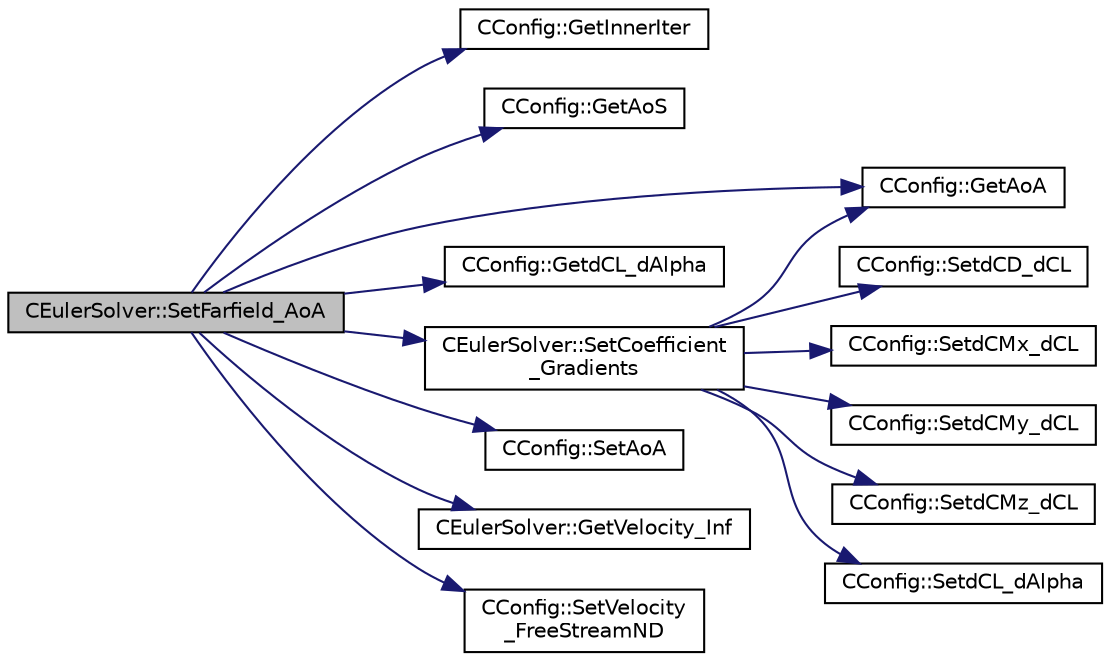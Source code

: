digraph "CEulerSolver::SetFarfield_AoA"
{
  edge [fontname="Helvetica",fontsize="10",labelfontname="Helvetica",labelfontsize="10"];
  node [fontname="Helvetica",fontsize="10",shape=record];
  rankdir="LR";
  Node3023 [label="CEulerSolver::SetFarfield_AoA",height=0.2,width=0.4,color="black", fillcolor="grey75", style="filled", fontcolor="black"];
  Node3023 -> Node3024 [color="midnightblue",fontsize="10",style="solid",fontname="Helvetica"];
  Node3024 [label="CConfig::GetInnerIter",height=0.2,width=0.4,color="black", fillcolor="white", style="filled",URL="$class_c_config.html#afb04e3794a1a3cef3c5897f31f2efd2d",tooltip="Get the current FSI iteration number. "];
  Node3023 -> Node3025 [color="midnightblue",fontsize="10",style="solid",fontname="Helvetica"];
  Node3025 [label="CConfig::GetAoS",height=0.2,width=0.4,color="black", fillcolor="white", style="filled",URL="$class_c_config.html#a4305a79a4c74f13160c0dd8daae181ef",tooltip="Get the angle of sideslip of the body. It relates to the rotation of the aircraft centerline from the..."];
  Node3023 -> Node3026 [color="midnightblue",fontsize="10",style="solid",fontname="Helvetica"];
  Node3026 [label="CConfig::GetAoA",height=0.2,width=0.4,color="black", fillcolor="white", style="filled",URL="$class_c_config.html#a6020a5df7025ffb286f9b9f55f3f2773",tooltip="Get the angle of attack of the body. This is the angle between a reference line on a lifting body (of..."];
  Node3023 -> Node3027 [color="midnightblue",fontsize="10",style="solid",fontname="Helvetica"];
  Node3027 [label="CConfig::GetdCL_dAlpha",height=0.2,width=0.4,color="black", fillcolor="white", style="filled",URL="$class_c_config.html#a717191d708bc4d8d183326abe308770f",tooltip="Get the value for the lift curve slope for fixed CL mode. "];
  Node3023 -> Node3028 [color="midnightblue",fontsize="10",style="solid",fontname="Helvetica"];
  Node3028 [label="CEulerSolver::SetCoefficient\l_Gradients",height=0.2,width=0.4,color="black", fillcolor="white", style="filled",URL="$class_c_euler_solver.html#af82d8f5bce7b113ade28ecbfc9cc01d8",tooltip="Set gradients of coefficients for fixed CL mode. "];
  Node3028 -> Node3026 [color="midnightblue",fontsize="10",style="solid",fontname="Helvetica"];
  Node3028 -> Node3029 [color="midnightblue",fontsize="10",style="solid",fontname="Helvetica"];
  Node3029 [label="CConfig::SetdCD_dCL",height=0.2,width=0.4,color="black", fillcolor="white", style="filled",URL="$class_c_config.html#ae2a0ddd50ec6acbd74f76c7f9f167c66",tooltip="Value of the weight of the CD, CL, CM optimization. "];
  Node3028 -> Node3030 [color="midnightblue",fontsize="10",style="solid",fontname="Helvetica"];
  Node3030 [label="CConfig::SetdCMx_dCL",height=0.2,width=0.4,color="black", fillcolor="white", style="filled",URL="$class_c_config.html#afd39f185663752b3a48f73ff05ce89e2",tooltip="Value of the weight of the CD, CL, CM optimization. "];
  Node3028 -> Node3031 [color="midnightblue",fontsize="10",style="solid",fontname="Helvetica"];
  Node3031 [label="CConfig::SetdCMy_dCL",height=0.2,width=0.4,color="black", fillcolor="white", style="filled",URL="$class_c_config.html#ad7f68b41f4633cff714b1b983d90d8ea",tooltip="Value of the weight of the CD, CL, CM optimization. "];
  Node3028 -> Node3032 [color="midnightblue",fontsize="10",style="solid",fontname="Helvetica"];
  Node3032 [label="CConfig::SetdCMz_dCL",height=0.2,width=0.4,color="black", fillcolor="white", style="filled",URL="$class_c_config.html#a8dd670373454018b59e99a11804d4477",tooltip="Value of the weight of the CD, CL, CM optimization. "];
  Node3028 -> Node3033 [color="midnightblue",fontsize="10",style="solid",fontname="Helvetica"];
  Node3033 [label="CConfig::SetdCL_dAlpha",height=0.2,width=0.4,color="black", fillcolor="white", style="filled",URL="$class_c_config.html#a6d8949230a604c04494dc5c1089d5236",tooltip="Value of the weight of the CD, CL, CM optimization. "];
  Node3023 -> Node3034 [color="midnightblue",fontsize="10",style="solid",fontname="Helvetica"];
  Node3034 [label="CConfig::SetAoA",height=0.2,width=0.4,color="black", fillcolor="white", style="filled",URL="$class_c_config.html#a32f628d1d3d3e2e4888886e4cadf167b",tooltip="Set the angle of attack. "];
  Node3023 -> Node3035 [color="midnightblue",fontsize="10",style="solid",fontname="Helvetica"];
  Node3035 [label="CEulerSolver::GetVelocity_Inf",height=0.2,width=0.4,color="black", fillcolor="white", style="filled",URL="$class_c_euler_solver.html#aeee25353c96135f0b6890af7e519adb4",tooltip="Get the velocity at the infinity. "];
  Node3023 -> Node3036 [color="midnightblue",fontsize="10",style="solid",fontname="Helvetica"];
  Node3036 [label="CConfig::SetVelocity\l_FreeStreamND",height=0.2,width=0.4,color="black", fillcolor="white", style="filled",URL="$class_c_config.html#a0dd94d37a95acbb120ec45ea7f5e4e9c",tooltip="Set the Froude number for free surface problems. "];
}
